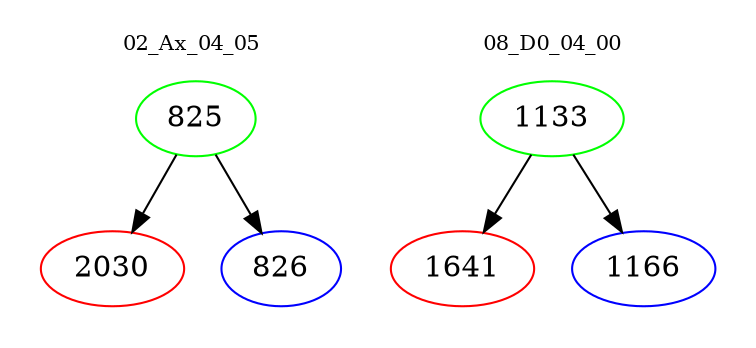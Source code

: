 digraph{
subgraph cluster_0 {
color = white
label = "02_Ax_04_05";
fontsize=10;
T0_825 [label="825", color="green"]
T0_825 -> T0_2030 [color="black"]
T0_2030 [label="2030", color="red"]
T0_825 -> T0_826 [color="black"]
T0_826 [label="826", color="blue"]
}
subgraph cluster_1 {
color = white
label = "08_D0_04_00";
fontsize=10;
T1_1133 [label="1133", color="green"]
T1_1133 -> T1_1641 [color="black"]
T1_1641 [label="1641", color="red"]
T1_1133 -> T1_1166 [color="black"]
T1_1166 [label="1166", color="blue"]
}
}
